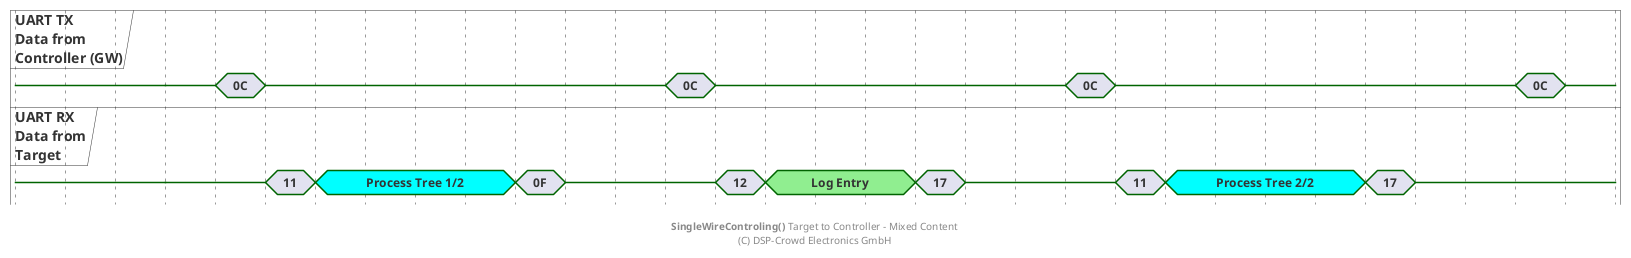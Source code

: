 
@startuml

hide time-axis

concise "UART TX\nData from\nController (GW)" as ctrl
concise "UART RX\nData from\nTarget" as tar

@0
ctrl is {-}
tar is {-}

@+60
ctrl is {-}
tar is {-}

@+20
ctrl is "0C"

@+20
ctrl is {-}
tar is "11"

@+20
tar is "Process Tree 1/2" #cyan

@+80
tar is "0F"

@+20
tar is {-}

@+40
ctrl is "0C"

@+20
ctrl is {-}
tar is "12"

@+20
tar is "Log Entry" #lightgreen

@+60
tar is "17"

@+20
tar is {-}

@+40
ctrl is "0C"

@+20
ctrl is {-}
tar is "11"

@+20
tar is "Process Tree 2/2" #cyan

@+80
tar is "17"

@+20
tar is {-}

@+40
ctrl is "0C"

@+20
ctrl is {-}

footer **SingleWireControling()** Target to Controller - Mixed Content\n(C) DSP-Crowd Electronics GmbH

@enduml

